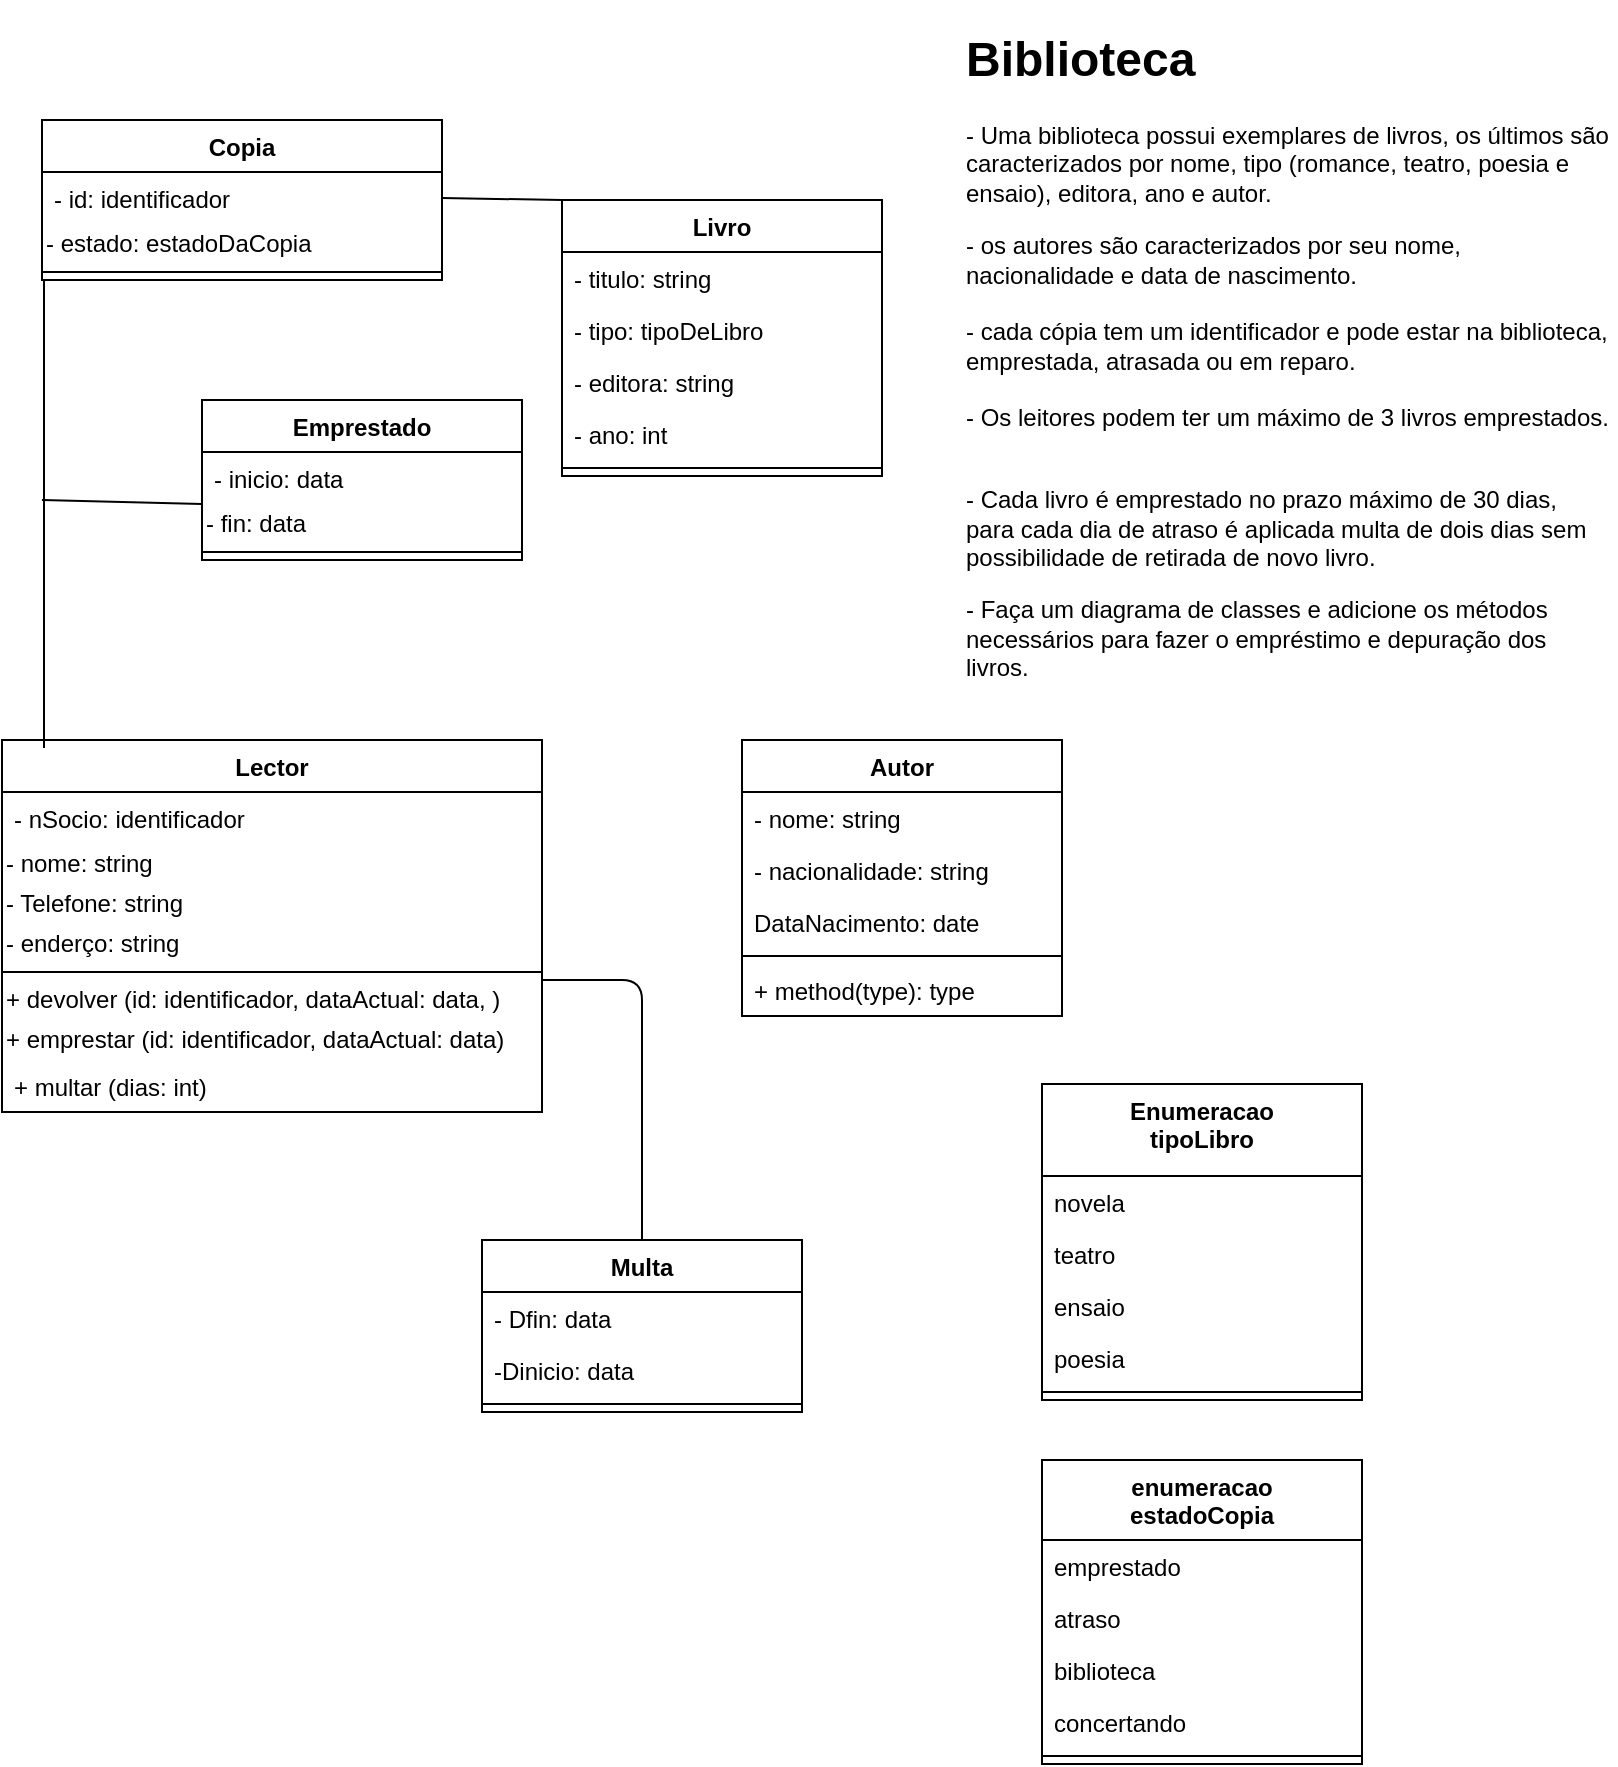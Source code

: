 <mxfile version="13.7.4" type="github">
  <diagram id="X4wapR-Vf5hNbWkENmZF" name="Page-1">
    <mxGraphModel dx="1021" dy="1698" grid="1" gridSize="10" guides="1" tooltips="1" connect="1" arrows="1" fold="1" page="1" pageScale="1" pageWidth="827" pageHeight="1169" math="0" shadow="0">
      <root>
        <mxCell id="0" />
        <mxCell id="1" parent="0" />
        <mxCell id="bped-_0kwbWAXgVRTLYA-1" value="&lt;h1&gt;Biblioteca&lt;/h1&gt;&lt;p class=&quot;MsoNormal&quot;&gt;&lt;span lang=&quot;PT-BR&quot;&gt;- Uma biblioteca possui exemplares de livros, os últimos são caracterizados por nome, tipo (romance, teatro, poesia e ensaio), editora, ano e autor.&lt;/span&gt;&lt;/p&gt;&lt;span&gt;- os autores &lt;/span&gt;&lt;span&gt;são caracterizados por seu nome, nacionalidade e data de nascimento.&lt;/span&gt;&lt;br&gt;&lt;br&gt;&lt;span&gt;- cada cópia&amp;nbsp;&lt;/span&gt;&lt;span&gt;tem um identificador e pode estar na biblioteca, emprestada, atrasada ou em&amp;nbsp;&lt;/span&gt;&lt;span&gt;reparo.&lt;/span&gt;&lt;span&gt;&lt;br&gt;&lt;/span&gt;&lt;br&gt;&lt;span&gt;- Os leitores podem ter um máximo de 3 livros emprestados.&lt;/span&gt;&lt;br&gt;&lt;br&gt;&lt;p class=&quot;MsoNormal&quot;&gt;&lt;span lang=&quot;PT-BR&quot;&gt;- Cada livro é emprestado no prazo máximo de 30 dias, para cada dia de atraso é aplicada multa de dois dias sem possibilidade de retirada de novo livro.&lt;/span&gt;&lt;/p&gt;&lt;span&gt;- Faça um&amp;nbsp;&lt;/span&gt;&lt;span&gt;diagrama de classes e adicione os métodos necessários para fazer o empréstimo e&amp;nbsp;&lt;/span&gt;&lt;span&gt;depuração dos livros&lt;/span&gt;&lt;span&gt;.&lt;/span&gt;&lt;span&gt;&lt;br&gt;&lt;/span&gt;" style="text;html=1;strokeColor=none;fillColor=none;spacing=5;spacingTop=-20;whiteSpace=wrap;overflow=hidden;rounded=0;" vertex="1" parent="1">
          <mxGeometry x="497" width="330" height="330" as="geometry" />
        </mxCell>
        <mxCell id="bped-_0kwbWAXgVRTLYA-2" value="Copia" style="swimlane;fontStyle=1;align=center;verticalAlign=top;childLayout=stackLayout;horizontal=1;startSize=26;horizontalStack=0;resizeParent=1;resizeParentMax=0;resizeLast=0;collapsible=1;marginBottom=0;" vertex="1" parent="1">
          <mxGeometry x="40" y="50" width="200" height="80" as="geometry" />
        </mxCell>
        <mxCell id="bped-_0kwbWAXgVRTLYA-3" value="- id: identificador" style="text;strokeColor=none;fillColor=none;align=left;verticalAlign=top;spacingLeft=4;spacingRight=4;overflow=hidden;rotatable=0;points=[[0,0.5],[1,0.5]];portConstraint=eastwest;" vertex="1" parent="bped-_0kwbWAXgVRTLYA-2">
          <mxGeometry y="26" width="200" height="26" as="geometry" />
        </mxCell>
        <mxCell id="bped-_0kwbWAXgVRTLYA-6" value="- estado: estadoDaCopia" style="text;html=1;strokeColor=none;fillColor=none;align=left;verticalAlign=middle;whiteSpace=wrap;rounded=0;" vertex="1" parent="bped-_0kwbWAXgVRTLYA-2">
          <mxGeometry y="52" width="200" height="20" as="geometry" />
        </mxCell>
        <mxCell id="bped-_0kwbWAXgVRTLYA-4" value="" style="line;strokeWidth=1;fillColor=none;align=left;verticalAlign=middle;spacingTop=-1;spacingLeft=3;spacingRight=3;rotatable=0;labelPosition=right;points=[];portConstraint=eastwest;" vertex="1" parent="bped-_0kwbWAXgVRTLYA-2">
          <mxGeometry y="72" width="200" height="8" as="geometry" />
        </mxCell>
        <mxCell id="bped-_0kwbWAXgVRTLYA-16" value="Lector" style="swimlane;fontStyle=1;align=center;verticalAlign=top;childLayout=stackLayout;horizontal=1;startSize=26;horizontalStack=0;resizeParent=1;resizeParentMax=0;resizeLast=0;collapsible=1;marginBottom=0;" vertex="1" parent="1">
          <mxGeometry x="20" y="360" width="270" height="186" as="geometry" />
        </mxCell>
        <mxCell id="bped-_0kwbWAXgVRTLYA-17" value="- nSocio: identificador" style="text;strokeColor=none;fillColor=none;align=left;verticalAlign=top;spacingLeft=4;spacingRight=4;overflow=hidden;rotatable=0;points=[[0,0.5],[1,0.5]];portConstraint=eastwest;" vertex="1" parent="bped-_0kwbWAXgVRTLYA-16">
          <mxGeometry y="26" width="270" height="26" as="geometry" />
        </mxCell>
        <mxCell id="bped-_0kwbWAXgVRTLYA-20" value="- nome: string" style="text;html=1;strokeColor=none;fillColor=none;align=left;verticalAlign=middle;whiteSpace=wrap;rounded=0;" vertex="1" parent="bped-_0kwbWAXgVRTLYA-16">
          <mxGeometry y="52" width="270" height="20" as="geometry" />
        </mxCell>
        <mxCell id="bped-_0kwbWAXgVRTLYA-21" value="- Telefone: string" style="text;html=1;strokeColor=none;fillColor=none;align=left;verticalAlign=middle;whiteSpace=wrap;rounded=0;" vertex="1" parent="bped-_0kwbWAXgVRTLYA-16">
          <mxGeometry y="72" width="270" height="20" as="geometry" />
        </mxCell>
        <mxCell id="bped-_0kwbWAXgVRTLYA-24" value="- enderço: string" style="text;html=1;strokeColor=none;fillColor=none;align=left;verticalAlign=middle;whiteSpace=wrap;rounded=0;" vertex="1" parent="bped-_0kwbWAXgVRTLYA-16">
          <mxGeometry y="92" width="270" height="20" as="geometry" />
        </mxCell>
        <mxCell id="bped-_0kwbWAXgVRTLYA-18" value="" style="line;strokeWidth=1;fillColor=none;align=left;verticalAlign=middle;spacingTop=-1;spacingLeft=3;spacingRight=3;rotatable=0;labelPosition=right;points=[];portConstraint=eastwest;" vertex="1" parent="bped-_0kwbWAXgVRTLYA-16">
          <mxGeometry y="112" width="270" height="8" as="geometry" />
        </mxCell>
        <mxCell id="bped-_0kwbWAXgVRTLYA-22" value="+ devolver (id: identificador, dataActual: data, )" style="text;html=1;strokeColor=none;fillColor=none;align=left;verticalAlign=middle;whiteSpace=wrap;rounded=0;" vertex="1" parent="bped-_0kwbWAXgVRTLYA-16">
          <mxGeometry y="120" width="270" height="20" as="geometry" />
        </mxCell>
        <mxCell id="bped-_0kwbWAXgVRTLYA-23" value="+ emprestar (id: identificador, dataActual: data)" style="text;html=1;strokeColor=none;fillColor=none;align=left;verticalAlign=middle;whiteSpace=wrap;rounded=0;" vertex="1" parent="bped-_0kwbWAXgVRTLYA-16">
          <mxGeometry y="140" width="270" height="20" as="geometry" />
        </mxCell>
        <mxCell id="bped-_0kwbWAXgVRTLYA-19" value="+ multar (dias: int)" style="text;strokeColor=none;fillColor=none;align=left;verticalAlign=top;spacingLeft=4;spacingRight=4;overflow=hidden;rotatable=0;points=[[0,0.5],[1,0.5]];portConstraint=eastwest;" vertex="1" parent="bped-_0kwbWAXgVRTLYA-16">
          <mxGeometry y="160" width="270" height="26" as="geometry" />
        </mxCell>
        <mxCell id="bped-_0kwbWAXgVRTLYA-26" value="Livro" style="swimlane;fontStyle=1;align=center;verticalAlign=top;childLayout=stackLayout;horizontal=1;startSize=26;horizontalStack=0;resizeParent=1;resizeParentMax=0;resizeLast=0;collapsible=1;marginBottom=0;" vertex="1" parent="1">
          <mxGeometry x="300" y="90" width="160" height="138" as="geometry" />
        </mxCell>
        <mxCell id="bped-_0kwbWAXgVRTLYA-27" value="- titulo: string" style="text;strokeColor=none;fillColor=none;align=left;verticalAlign=top;spacingLeft=4;spacingRight=4;overflow=hidden;rotatable=0;points=[[0,0.5],[1,0.5]];portConstraint=eastwest;" vertex="1" parent="bped-_0kwbWAXgVRTLYA-26">
          <mxGeometry y="26" width="160" height="26" as="geometry" />
        </mxCell>
        <mxCell id="bped-_0kwbWAXgVRTLYA-31" value="- tipo: tipoDeLibro" style="text;strokeColor=none;fillColor=none;align=left;verticalAlign=top;spacingLeft=4;spacingRight=4;overflow=hidden;rotatable=0;points=[[0,0.5],[1,0.5]];portConstraint=eastwest;" vertex="1" parent="bped-_0kwbWAXgVRTLYA-26">
          <mxGeometry y="52" width="160" height="26" as="geometry" />
        </mxCell>
        <mxCell id="bped-_0kwbWAXgVRTLYA-30" value="- editora: string" style="text;strokeColor=none;fillColor=none;align=left;verticalAlign=top;spacingLeft=4;spacingRight=4;overflow=hidden;rotatable=0;points=[[0,0.5],[1,0.5]];portConstraint=eastwest;" vertex="1" parent="bped-_0kwbWAXgVRTLYA-26">
          <mxGeometry y="78" width="160" height="26" as="geometry" />
        </mxCell>
        <mxCell id="bped-_0kwbWAXgVRTLYA-29" value="- ano: int" style="text;strokeColor=none;fillColor=none;align=left;verticalAlign=top;spacingLeft=4;spacingRight=4;overflow=hidden;rotatable=0;points=[[0,0.5],[1,0.5]];portConstraint=eastwest;" vertex="1" parent="bped-_0kwbWAXgVRTLYA-26">
          <mxGeometry y="104" width="160" height="26" as="geometry" />
        </mxCell>
        <mxCell id="bped-_0kwbWAXgVRTLYA-28" value="" style="line;strokeWidth=1;fillColor=none;align=left;verticalAlign=middle;spacingTop=-1;spacingLeft=3;spacingRight=3;rotatable=0;labelPosition=right;points=[];portConstraint=eastwest;" vertex="1" parent="bped-_0kwbWAXgVRTLYA-26">
          <mxGeometry y="130" width="160" height="8" as="geometry" />
        </mxCell>
        <mxCell id="bped-_0kwbWAXgVRTLYA-32" value="Autor" style="swimlane;fontStyle=1;align=center;verticalAlign=top;childLayout=stackLayout;horizontal=1;startSize=26;horizontalStack=0;resizeParent=1;resizeParentMax=0;resizeLast=0;collapsible=1;marginBottom=0;" vertex="1" parent="1">
          <mxGeometry x="390" y="360" width="160" height="138" as="geometry" />
        </mxCell>
        <mxCell id="bped-_0kwbWAXgVRTLYA-33" value="- nome: string" style="text;strokeColor=none;fillColor=none;align=left;verticalAlign=top;spacingLeft=4;spacingRight=4;overflow=hidden;rotatable=0;points=[[0,0.5],[1,0.5]];portConstraint=eastwest;" vertex="1" parent="bped-_0kwbWAXgVRTLYA-32">
          <mxGeometry y="26" width="160" height="26" as="geometry" />
        </mxCell>
        <mxCell id="bped-_0kwbWAXgVRTLYA-36" value="- nacionalidade: string" style="text;strokeColor=none;fillColor=none;align=left;verticalAlign=top;spacingLeft=4;spacingRight=4;overflow=hidden;rotatable=0;points=[[0,0.5],[1,0.5]];portConstraint=eastwest;" vertex="1" parent="bped-_0kwbWAXgVRTLYA-32">
          <mxGeometry y="52" width="160" height="26" as="geometry" />
        </mxCell>
        <mxCell id="bped-_0kwbWAXgVRTLYA-37" value="DataNacimento: date" style="text;strokeColor=none;fillColor=none;align=left;verticalAlign=top;spacingLeft=4;spacingRight=4;overflow=hidden;rotatable=0;points=[[0,0.5],[1,0.5]];portConstraint=eastwest;" vertex="1" parent="bped-_0kwbWAXgVRTLYA-32">
          <mxGeometry y="78" width="160" height="26" as="geometry" />
        </mxCell>
        <mxCell id="bped-_0kwbWAXgVRTLYA-34" value="" style="line;strokeWidth=1;fillColor=none;align=left;verticalAlign=middle;spacingTop=-1;spacingLeft=3;spacingRight=3;rotatable=0;labelPosition=right;points=[];portConstraint=eastwest;" vertex="1" parent="bped-_0kwbWAXgVRTLYA-32">
          <mxGeometry y="104" width="160" height="8" as="geometry" />
        </mxCell>
        <mxCell id="bped-_0kwbWAXgVRTLYA-35" value="+ method(type): type" style="text;strokeColor=none;fillColor=none;align=left;verticalAlign=top;spacingLeft=4;spacingRight=4;overflow=hidden;rotatable=0;points=[[0,0.5],[1,0.5]];portConstraint=eastwest;" vertex="1" parent="bped-_0kwbWAXgVRTLYA-32">
          <mxGeometry y="112" width="160" height="26" as="geometry" />
        </mxCell>
        <mxCell id="bped-_0kwbWAXgVRTLYA-38" value="Multa" style="swimlane;fontStyle=1;align=center;verticalAlign=top;childLayout=stackLayout;horizontal=1;startSize=26;horizontalStack=0;resizeParent=1;resizeParentMax=0;resizeLast=0;collapsible=1;marginBottom=0;" vertex="1" parent="1">
          <mxGeometry x="260" y="610" width="160" height="86" as="geometry" />
        </mxCell>
        <mxCell id="bped-_0kwbWAXgVRTLYA-39" value="- Dfin: data" style="text;strokeColor=none;fillColor=none;align=left;verticalAlign=top;spacingLeft=4;spacingRight=4;overflow=hidden;rotatable=0;points=[[0,0.5],[1,0.5]];portConstraint=eastwest;" vertex="1" parent="bped-_0kwbWAXgVRTLYA-38">
          <mxGeometry y="26" width="160" height="26" as="geometry" />
        </mxCell>
        <mxCell id="bped-_0kwbWAXgVRTLYA-41" value="-Dinicio: data" style="text;strokeColor=none;fillColor=none;align=left;verticalAlign=top;spacingLeft=4;spacingRight=4;overflow=hidden;rotatable=0;points=[[0,0.5],[1,0.5]];portConstraint=eastwest;" vertex="1" parent="bped-_0kwbWAXgVRTLYA-38">
          <mxGeometry y="52" width="160" height="26" as="geometry" />
        </mxCell>
        <mxCell id="bped-_0kwbWAXgVRTLYA-40" value="" style="line;strokeWidth=1;fillColor=none;align=left;verticalAlign=middle;spacingTop=-1;spacingLeft=3;spacingRight=3;rotatable=0;labelPosition=right;points=[];portConstraint=eastwest;" vertex="1" parent="bped-_0kwbWAXgVRTLYA-38">
          <mxGeometry y="78" width="160" height="8" as="geometry" />
        </mxCell>
        <mxCell id="bped-_0kwbWAXgVRTLYA-42" value="Enumeracao&#xa;tipoLibro" style="swimlane;fontStyle=1;align=center;verticalAlign=top;childLayout=stackLayout;horizontal=1;startSize=46;horizontalStack=0;resizeParent=1;resizeParentMax=0;resizeLast=0;collapsible=1;marginBottom=0;" vertex="1" parent="1">
          <mxGeometry x="540" y="532" width="160" height="158" as="geometry" />
        </mxCell>
        <mxCell id="bped-_0kwbWAXgVRTLYA-43" value="novela" style="text;strokeColor=none;fillColor=none;align=left;verticalAlign=top;spacingLeft=4;spacingRight=4;overflow=hidden;rotatable=0;points=[[0,0.5],[1,0.5]];portConstraint=eastwest;" vertex="1" parent="bped-_0kwbWAXgVRTLYA-42">
          <mxGeometry y="46" width="160" height="26" as="geometry" />
        </mxCell>
        <mxCell id="bped-_0kwbWAXgVRTLYA-50" value="teatro" style="text;strokeColor=none;fillColor=none;align=left;verticalAlign=top;spacingLeft=4;spacingRight=4;overflow=hidden;rotatable=0;points=[[0,0.5],[1,0.5]];portConstraint=eastwest;" vertex="1" parent="bped-_0kwbWAXgVRTLYA-42">
          <mxGeometry y="72" width="160" height="26" as="geometry" />
        </mxCell>
        <mxCell id="bped-_0kwbWAXgVRTLYA-51" value="ensaio&#xa;" style="text;strokeColor=none;fillColor=none;align=left;verticalAlign=top;spacingLeft=4;spacingRight=4;overflow=hidden;rotatable=0;points=[[0,0.5],[1,0.5]];portConstraint=eastwest;" vertex="1" parent="bped-_0kwbWAXgVRTLYA-42">
          <mxGeometry y="98" width="160" height="26" as="geometry" />
        </mxCell>
        <mxCell id="bped-_0kwbWAXgVRTLYA-52" value="poesia" style="text;strokeColor=none;fillColor=none;align=left;verticalAlign=top;spacingLeft=4;spacingRight=4;overflow=hidden;rotatable=0;points=[[0,0.5],[1,0.5]];portConstraint=eastwest;" vertex="1" parent="bped-_0kwbWAXgVRTLYA-42">
          <mxGeometry y="124" width="160" height="26" as="geometry" />
        </mxCell>
        <mxCell id="bped-_0kwbWAXgVRTLYA-44" value="" style="line;strokeWidth=1;fillColor=none;align=left;verticalAlign=middle;spacingTop=-1;spacingLeft=3;spacingRight=3;rotatable=0;labelPosition=right;points=[];portConstraint=eastwest;" vertex="1" parent="bped-_0kwbWAXgVRTLYA-42">
          <mxGeometry y="150" width="160" height="8" as="geometry" />
        </mxCell>
        <mxCell id="bped-_0kwbWAXgVRTLYA-46" value="enumeracao&#xa;estadoCopia" style="swimlane;fontStyle=1;align=center;verticalAlign=top;childLayout=stackLayout;horizontal=1;startSize=40;horizontalStack=0;resizeParent=1;resizeParentMax=0;resizeLast=0;collapsible=1;marginBottom=0;" vertex="1" parent="1">
          <mxGeometry x="540" y="720" width="160" height="152" as="geometry" />
        </mxCell>
        <mxCell id="bped-_0kwbWAXgVRTLYA-47" value="emprestado" style="text;strokeColor=none;fillColor=none;align=left;verticalAlign=top;spacingLeft=4;spacingRight=4;overflow=hidden;rotatable=0;points=[[0,0.5],[1,0.5]];portConstraint=eastwest;" vertex="1" parent="bped-_0kwbWAXgVRTLYA-46">
          <mxGeometry y="40" width="160" height="26" as="geometry" />
        </mxCell>
        <mxCell id="bped-_0kwbWAXgVRTLYA-53" value="atraso" style="text;strokeColor=none;fillColor=none;align=left;verticalAlign=top;spacingLeft=4;spacingRight=4;overflow=hidden;rotatable=0;points=[[0,0.5],[1,0.5]];portConstraint=eastwest;" vertex="1" parent="bped-_0kwbWAXgVRTLYA-46">
          <mxGeometry y="66" width="160" height="26" as="geometry" />
        </mxCell>
        <mxCell id="bped-_0kwbWAXgVRTLYA-54" value="biblioteca" style="text;strokeColor=none;fillColor=none;align=left;verticalAlign=top;spacingLeft=4;spacingRight=4;overflow=hidden;rotatable=0;points=[[0,0.5],[1,0.5]];portConstraint=eastwest;" vertex="1" parent="bped-_0kwbWAXgVRTLYA-46">
          <mxGeometry y="92" width="160" height="26" as="geometry" />
        </mxCell>
        <mxCell id="bped-_0kwbWAXgVRTLYA-49" value="concertando" style="text;strokeColor=none;fillColor=none;align=left;verticalAlign=top;spacingLeft=4;spacingRight=4;overflow=hidden;rotatable=0;points=[[0,0.5],[1,0.5]];portConstraint=eastwest;" vertex="1" parent="bped-_0kwbWAXgVRTLYA-46">
          <mxGeometry y="118" width="160" height="26" as="geometry" />
        </mxCell>
        <mxCell id="bped-_0kwbWAXgVRTLYA-48" value="" style="line;strokeWidth=1;fillColor=none;align=left;verticalAlign=middle;spacingTop=-1;spacingLeft=3;spacingRight=3;rotatable=0;labelPosition=right;points=[];portConstraint=eastwest;" vertex="1" parent="bped-_0kwbWAXgVRTLYA-46">
          <mxGeometry y="144" width="160" height="8" as="geometry" />
        </mxCell>
        <mxCell id="bped-_0kwbWAXgVRTLYA-7" value="Emprestado" style="swimlane;fontStyle=1;align=center;verticalAlign=top;childLayout=stackLayout;horizontal=1;startSize=26;horizontalStack=0;resizeParent=1;resizeParentMax=0;resizeLast=0;collapsible=1;marginBottom=0;" vertex="1" parent="1">
          <mxGeometry x="120" y="190" width="160" height="80" as="geometry" />
        </mxCell>
        <mxCell id="bped-_0kwbWAXgVRTLYA-8" value="- inicio: data" style="text;strokeColor=none;fillColor=none;align=left;verticalAlign=top;spacingLeft=4;spacingRight=4;overflow=hidden;rotatable=0;points=[[0,0.5],[1,0.5]];portConstraint=eastwest;" vertex="1" parent="bped-_0kwbWAXgVRTLYA-7">
          <mxGeometry y="26" width="160" height="26" as="geometry" />
        </mxCell>
        <mxCell id="bped-_0kwbWAXgVRTLYA-15" value="- fin: data" style="text;html=1;strokeColor=none;fillColor=none;align=left;verticalAlign=middle;whiteSpace=wrap;rounded=0;" vertex="1" parent="bped-_0kwbWAXgVRTLYA-7">
          <mxGeometry y="52" width="160" height="20" as="geometry" />
        </mxCell>
        <mxCell id="bped-_0kwbWAXgVRTLYA-9" value="" style="line;strokeWidth=1;fillColor=none;align=left;verticalAlign=middle;spacingTop=-1;spacingLeft=3;spacingRight=3;rotatable=0;labelPosition=right;points=[];portConstraint=eastwest;" vertex="1" parent="bped-_0kwbWAXgVRTLYA-7">
          <mxGeometry y="72" width="160" height="8" as="geometry" />
        </mxCell>
        <mxCell id="bped-_0kwbWAXgVRTLYA-55" value="" style="endArrow=none;html=1;" edge="1" parent="1">
          <mxGeometry width="50" height="50" relative="1" as="geometry">
            <mxPoint x="41" y="364" as="sourcePoint" />
            <mxPoint x="41" y="130" as="targetPoint" />
          </mxGeometry>
        </mxCell>
        <mxCell id="bped-_0kwbWAXgVRTLYA-56" value="" style="endArrow=none;html=1;entryX=0;entryY=0;entryDx=0;entryDy=0;" edge="1" parent="1" target="bped-_0kwbWAXgVRTLYA-15">
          <mxGeometry width="50" height="50" relative="1" as="geometry">
            <mxPoint x="40" y="240" as="sourcePoint" />
            <mxPoint x="230" y="240" as="targetPoint" />
          </mxGeometry>
        </mxCell>
        <mxCell id="bped-_0kwbWAXgVRTLYA-57" value="" style="endArrow=none;html=1;exitX=1;exitY=0.5;exitDx=0;exitDy=0;entryX=0;entryY=0;entryDx=0;entryDy=0;" edge="1" parent="1" source="bped-_0kwbWAXgVRTLYA-3" target="bped-_0kwbWAXgVRTLYA-26">
          <mxGeometry width="50" height="50" relative="1" as="geometry">
            <mxPoint x="370" y="280" as="sourcePoint" />
            <mxPoint x="420" y="230" as="targetPoint" />
            <Array as="points" />
          </mxGeometry>
        </mxCell>
        <mxCell id="bped-_0kwbWAXgVRTLYA-58" value="" style="endArrow=none;html=1;exitX=1;exitY=0;exitDx=0;exitDy=0;entryX=0.5;entryY=0;entryDx=0;entryDy=0;" edge="1" parent="1" source="bped-_0kwbWAXgVRTLYA-22" target="bped-_0kwbWAXgVRTLYA-38">
          <mxGeometry width="50" height="50" relative="1" as="geometry">
            <mxPoint x="510" y="600" as="sourcePoint" />
            <mxPoint x="560" y="550" as="targetPoint" />
            <Array as="points">
              <mxPoint x="340" y="480" />
            </Array>
          </mxGeometry>
        </mxCell>
      </root>
    </mxGraphModel>
  </diagram>
</mxfile>
